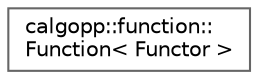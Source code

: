 digraph "Graphical Class Hierarchy"
{
 // LATEX_PDF_SIZE
  bgcolor="transparent";
  edge [fontname=Helvetica,fontsize=10,labelfontname=Helvetica,labelfontsize=10];
  node [fontname=Helvetica,fontsize=10,shape=box,height=0.2,width=0.4];
  rankdir="LR";
  Node0 [label="calgopp::function::\lFunction\< Functor \>",height=0.2,width=0.4,color="grey40", fillcolor="white", style="filled",URL="$classcalgopp_1_1function_1_1Function.html",tooltip=" "];
}
